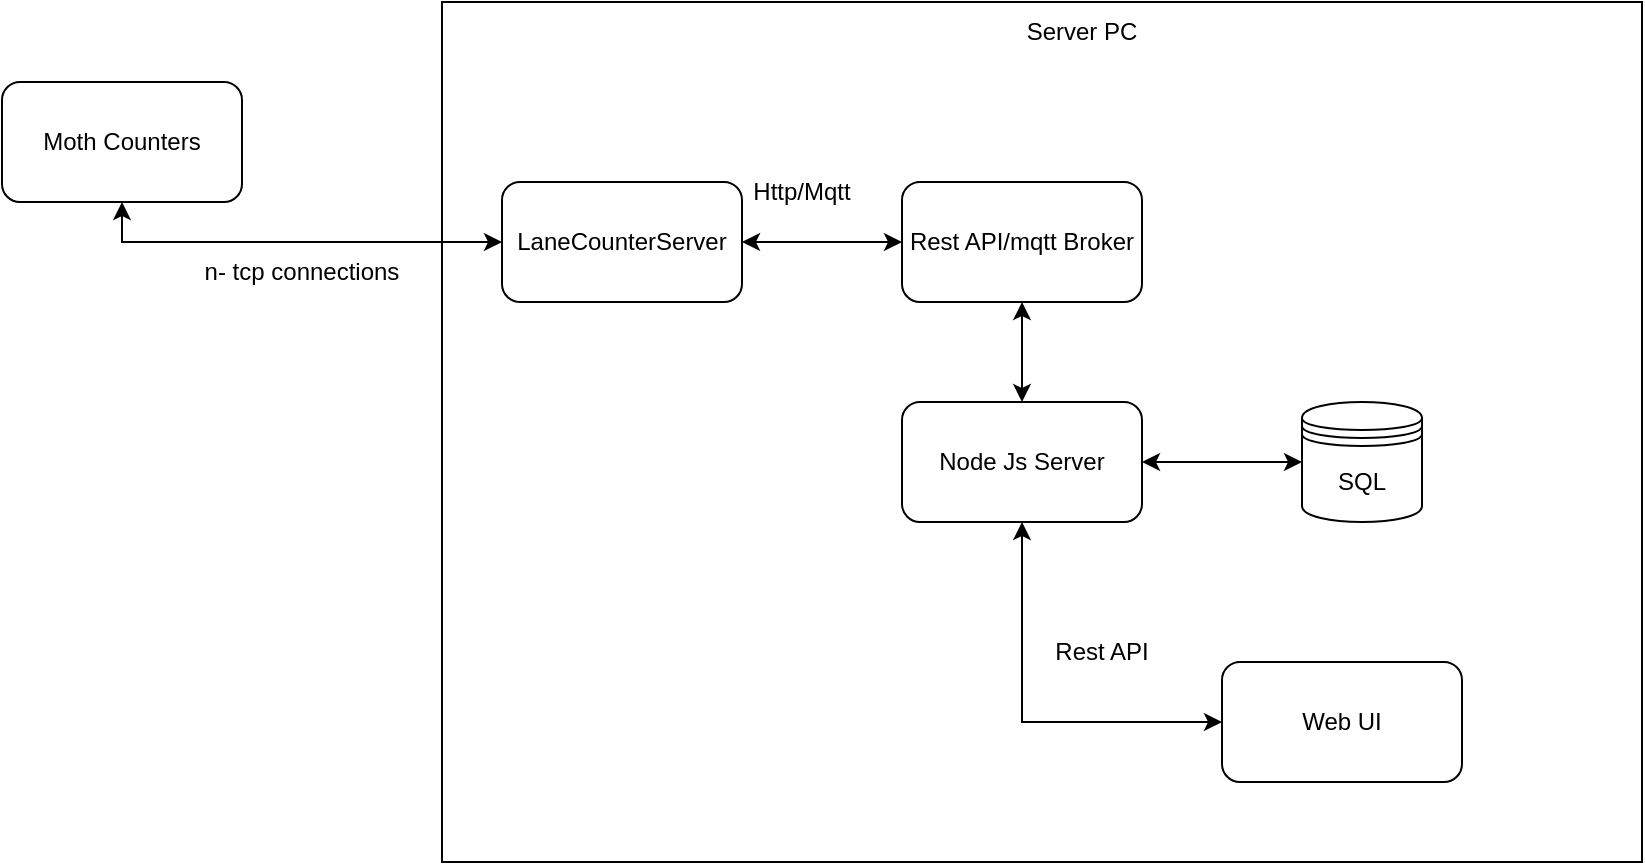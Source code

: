 <mxfile version="15.7.3" type="device"><diagram id="4EPnFXK4MSeyiYnXuUQO" name="Page-1"><mxGraphModel dx="1102" dy="865" grid="1" gridSize="10" guides="1" tooltips="1" connect="1" arrows="1" fold="1" page="1" pageScale="1" pageWidth="1169" pageHeight="827" math="0" shadow="0"><root><mxCell id="0"/><mxCell id="1" parent="0"/><mxCell id="1FaL-SmK9Pu10fQt7wCC-2" value="Moth Counters" style="rounded=1;whiteSpace=wrap;html=1;" parent="1" vertex="1"><mxGeometry x="120" y="70" width="120" height="60" as="geometry"/></mxCell><mxCell id="1FaL-SmK9Pu10fQt7wCC-5" value="" style="rounded=0;whiteSpace=wrap;html=1;" parent="1" vertex="1"><mxGeometry x="340" y="30" width="600" height="430" as="geometry"/></mxCell><mxCell id="1FaL-SmK9Pu10fQt7wCC-23" style="edgeStyle=orthogonalEdgeStyle;rounded=0;orthogonalLoop=1;jettySize=auto;html=1;exitX=1;exitY=0.5;exitDx=0;exitDy=0;startArrow=classic;startFill=1;" parent="1" source="1FaL-SmK9Pu10fQt7wCC-6" target="1FaL-SmK9Pu10fQt7wCC-14" edge="1"><mxGeometry relative="1" as="geometry"/></mxCell><mxCell id="1FaL-SmK9Pu10fQt7wCC-24" style="edgeStyle=orthogonalEdgeStyle;rounded=0;orthogonalLoop=1;jettySize=auto;html=1;entryX=0;entryY=0.5;entryDx=0;entryDy=0;startArrow=classic;startFill=1;" parent="1" source="1FaL-SmK9Pu10fQt7wCC-6" target="1FaL-SmK9Pu10fQt7wCC-15" edge="1"><mxGeometry relative="1" as="geometry"><Array as="points"><mxPoint x="630" y="390"/></Array></mxGeometry></mxCell><mxCell id="1FaL-SmK9Pu10fQt7wCC-6" value="Node Js Server" style="rounded=1;whiteSpace=wrap;html=1;" parent="1" vertex="1"><mxGeometry x="570" y="230" width="120" height="60" as="geometry"/></mxCell><mxCell id="1FaL-SmK9Pu10fQt7wCC-21" style="edgeStyle=orthogonalEdgeStyle;rounded=0;orthogonalLoop=1;jettySize=auto;html=1;entryX=0.5;entryY=1;entryDx=0;entryDy=0;startArrow=classic;startFill=1;" parent="1" source="1FaL-SmK9Pu10fQt7wCC-7" target="1FaL-SmK9Pu10fQt7wCC-2" edge="1"><mxGeometry relative="1" as="geometry"/></mxCell><mxCell id="1FaL-SmK9Pu10fQt7wCC-28" style="edgeStyle=orthogonalEdgeStyle;rounded=0;orthogonalLoop=1;jettySize=auto;html=1;startArrow=classic;startFill=1;" parent="1" source="1FaL-SmK9Pu10fQt7wCC-7" target="1FaL-SmK9Pu10fQt7wCC-27" edge="1"><mxGeometry relative="1" as="geometry"/></mxCell><mxCell id="1FaL-SmK9Pu10fQt7wCC-7" value="LaneCounterServer" style="rounded=1;whiteSpace=wrap;html=1;" parent="1" vertex="1"><mxGeometry x="370" y="120" width="120" height="60" as="geometry"/></mxCell><mxCell id="1FaL-SmK9Pu10fQt7wCC-14" value="SQL" style="shape=datastore;whiteSpace=wrap;html=1;" parent="1" vertex="1"><mxGeometry x="770" y="230" width="60" height="60" as="geometry"/></mxCell><mxCell id="1FaL-SmK9Pu10fQt7wCC-15" value="Web UI" style="rounded=1;whiteSpace=wrap;html=1;" parent="1" vertex="1"><mxGeometry x="730" y="360" width="120" height="60" as="geometry"/></mxCell><mxCell id="1FaL-SmK9Pu10fQt7wCC-16" style="edgeStyle=orthogonalEdgeStyle;rounded=0;orthogonalLoop=1;jettySize=auto;html=1;exitX=0.5;exitY=1;exitDx=0;exitDy=0;" parent="1" source="1FaL-SmK9Pu10fQt7wCC-6" target="1FaL-SmK9Pu10fQt7wCC-6" edge="1"><mxGeometry relative="1" as="geometry"/></mxCell><mxCell id="1FaL-SmK9Pu10fQt7wCC-25" value="Http/Mqtt" style="text;html=1;strokeColor=none;fillColor=none;align=center;verticalAlign=middle;whiteSpace=wrap;rounded=0;" parent="1" vertex="1"><mxGeometry x="490" y="110" width="60" height="30" as="geometry"/></mxCell><mxCell id="1FaL-SmK9Pu10fQt7wCC-26" value="n- tcp connections" style="text;html=1;strokeColor=none;fillColor=none;align=center;verticalAlign=middle;whiteSpace=wrap;rounded=0;" parent="1" vertex="1"><mxGeometry x="220" y="150" width="100" height="30" as="geometry"/></mxCell><mxCell id="1FaL-SmK9Pu10fQt7wCC-29" style="edgeStyle=orthogonalEdgeStyle;rounded=0;orthogonalLoop=1;jettySize=auto;html=1;entryX=0.5;entryY=0;entryDx=0;entryDy=0;startArrow=classic;startFill=1;" parent="1" source="1FaL-SmK9Pu10fQt7wCC-27" target="1FaL-SmK9Pu10fQt7wCC-6" edge="1"><mxGeometry relative="1" as="geometry"/></mxCell><mxCell id="1FaL-SmK9Pu10fQt7wCC-27" value="Rest API/mqtt Broker" style="rounded=1;whiteSpace=wrap;html=1;" parent="1" vertex="1"><mxGeometry x="570" y="120" width="120" height="60" as="geometry"/></mxCell><mxCell id="1FaL-SmK9Pu10fQt7wCC-31" value="Rest API" style="text;html=1;strokeColor=none;fillColor=none;align=center;verticalAlign=middle;whiteSpace=wrap;rounded=0;" parent="1" vertex="1"><mxGeometry x="640" y="340" width="60" height="30" as="geometry"/></mxCell><mxCell id="1FaL-SmK9Pu10fQt7wCC-32" value="Server PC" style="text;html=1;strokeColor=none;fillColor=none;align=center;verticalAlign=middle;whiteSpace=wrap;rounded=0;" parent="1" vertex="1"><mxGeometry x="630" y="30" width="60" height="30" as="geometry"/></mxCell></root></mxGraphModel></diagram></mxfile>